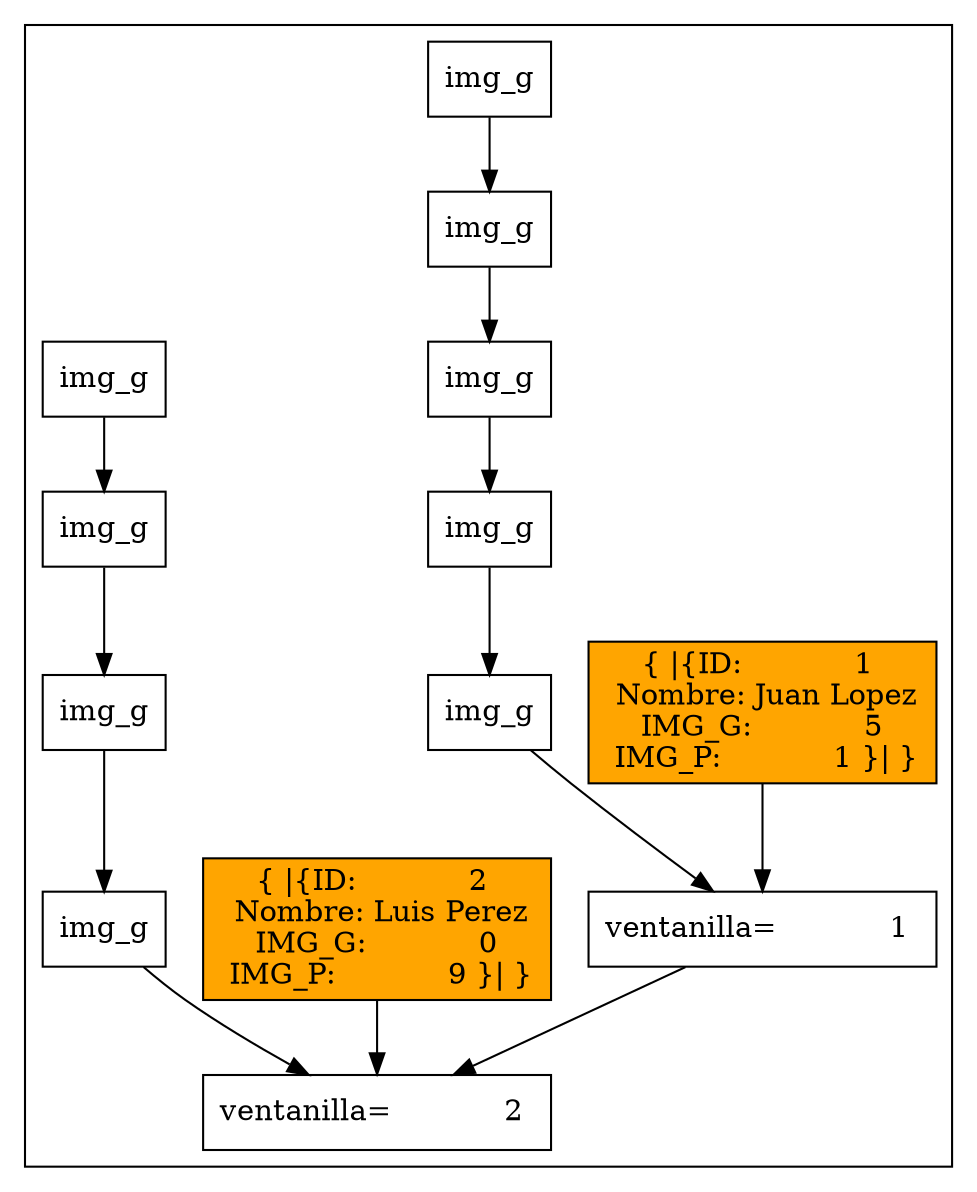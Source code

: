  digraph G {
   node [shape=box];
   rankdir=TB
  subgraph cluster{ bgcolor=white
   "Node    1   "[label="ventanilla=            1 "];
   "Node    1   "-> "Node    2   ";
 "nodo    1c"[label="{ |{ID:            1 \n Nombre: Juan Lopez\n IMG_G:            5 \n IMG_P:            1 }| }", fillcolor=orange, style=filled];
 "nodo    1c" ->     "Node    1   "
 "node img_g    1                   1               "[label="img_g"]"node img_g    1                   2               "[label="img_g"]"node img_g    1                   3               "[label="img_g"]"node img_g    1                   4               "[label="img_g"]"node img_g    1                   5               "[label="img_g"]"node img_g    1                   1               "->"node img_g    1                   2               "->"node img_g    1                   3               "->"node img_g    1                   4               "->"node img_g    1                   5               "->   "Node    1   "
   "Node    2   "[label="ventanilla=            2 "];
 "nodo    2c"[label="{ |{ID:            2 \n Nombre: Luis Perez\n IMG_G:            0 \n IMG_P:            9 }| }", fillcolor=orange, style=filled];
 "nodo    2c" ->     "Node    2   "
 "node img_g    2                   1               "[label="img_g"]"node img_g    2                   2               "[label="img_g"]"node img_g    2                   3               "[label="img_g"]"node img_g    2                   4               "[label="img_g"]"node img_g    2                   1               "->"node img_g    2                   2               "->"node img_g    2                   3               "->"node img_g    2                   4               "->   "Node    2   "
 }}
